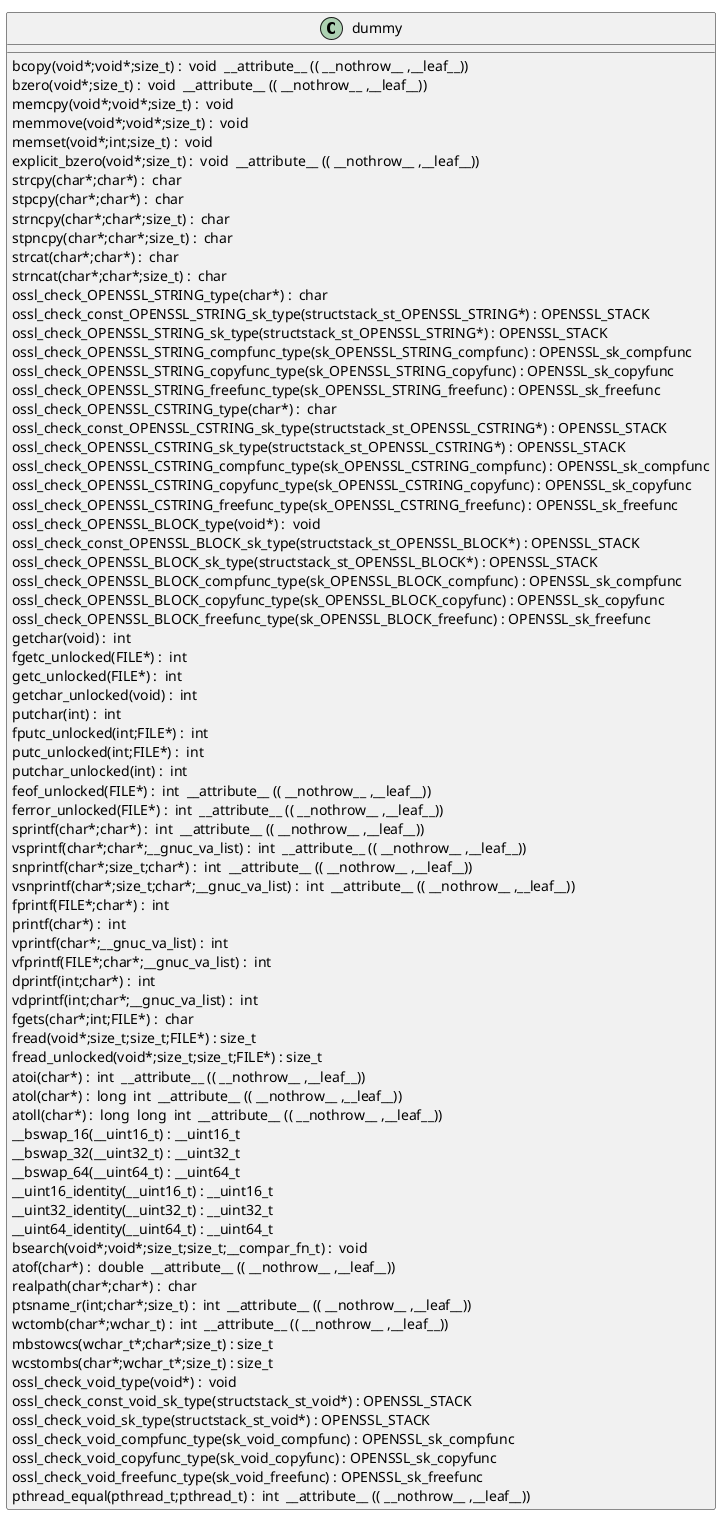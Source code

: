 @startuml
!pragma layout smetana
class dummy {
bcopy(void*;void*;size_t) :  void  __attribute__ (( __nothrow__ ,__leaf__)) [[[./../.././qc/crypto/params_dup.c.html#298]]]
bzero(void*;size_t) :  void  __attribute__ (( __nothrow__ ,__leaf__)) [[[./../.././qc/crypto/params_dup.c.html#305]]]
memcpy(void*;void*;size_t) :  void  [[[./../.././qc/crypto/params_dup.c.html#346]]]
memmove(void*;void*;size_t) :  void  [[[./../.././qc/crypto/params_dup.c.html#354]]]
memset(void*;int;size_t) :  void  [[[./../.././qc/crypto/params_dup.c.html#361]]]
explicit_bzero(void*;size_t) :  void  __attribute__ (( __nothrow__ ,__leaf__)) [[[./../.././qc/crypto/params_dup.c.html#374]]]
strcpy(char*;char*) :  char  [[[./../.././qc/crypto/params_dup.c.html#381]]]
stpcpy(char*;char*) :  char  [[[./../.././qc/crypto/params_dup.c.html#388]]]
strncpy(char*;char*;size_t) :  char  [[[./../.././qc/crypto/params_dup.c.html#396]]]
stpncpy(char*;char*;size_t) :  char  [[[./../.././qc/crypto/params_dup.c.html#406]]]
strcat(char*;char*) :  char  [[[./../.././qc/crypto/params_dup.c.html#413]]]
strncat(char*;char*;size_t) :  char  [[[./../.././qc/crypto/params_dup.c.html#420]]]
ossl_check_OPENSSL_STRING_type(char*) :  char  [[[./../.././qc/crypto/params_dup.c.html#836]]]
ossl_check_const_OPENSSL_STRING_sk_type(structstack_st_OPENSSL_STRING*) : OPENSSL_STACK [[[./../.././qc/crypto/params_dup.c.html#836]]]
ossl_check_OPENSSL_STRING_sk_type(structstack_st_OPENSSL_STRING*) : OPENSSL_STACK [[[./../.././qc/crypto/params_dup.c.html#836]]]
ossl_check_OPENSSL_STRING_compfunc_type(sk_OPENSSL_STRING_compfunc) : OPENSSL_sk_compfunc [[[./../.././qc/crypto/params_dup.c.html#836]]]
ossl_check_OPENSSL_STRING_copyfunc_type(sk_OPENSSL_STRING_copyfunc) : OPENSSL_sk_copyfunc [[[./../.././qc/crypto/params_dup.c.html#836]]]
ossl_check_OPENSSL_STRING_freefunc_type(sk_OPENSSL_STRING_freefunc) : OPENSSL_sk_freefunc [[[./../.././qc/crypto/params_dup.c.html#836]]]
ossl_check_OPENSSL_CSTRING_type(char*) :  char  [[[./../.././qc/crypto/params_dup.c.html#838]]]
ossl_check_const_OPENSSL_CSTRING_sk_type(structstack_st_OPENSSL_CSTRING*) : OPENSSL_STACK [[[./../.././qc/crypto/params_dup.c.html#838]]]
ossl_check_OPENSSL_CSTRING_sk_type(structstack_st_OPENSSL_CSTRING*) : OPENSSL_STACK [[[./../.././qc/crypto/params_dup.c.html#838]]]
ossl_check_OPENSSL_CSTRING_compfunc_type(sk_OPENSSL_CSTRING_compfunc) : OPENSSL_sk_compfunc [[[./../.././qc/crypto/params_dup.c.html#838]]]
ossl_check_OPENSSL_CSTRING_copyfunc_type(sk_OPENSSL_CSTRING_copyfunc) : OPENSSL_sk_copyfunc [[[./../.././qc/crypto/params_dup.c.html#838]]]
ossl_check_OPENSSL_CSTRING_freefunc_type(sk_OPENSSL_CSTRING_freefunc) : OPENSSL_sk_freefunc [[[./../.././qc/crypto/params_dup.c.html#838]]]
ossl_check_OPENSSL_BLOCK_type(void*) :  void  [[[./../.././qc/crypto/params_dup.c.html#841]]]
ossl_check_const_OPENSSL_BLOCK_sk_type(structstack_st_OPENSSL_BLOCK*) : OPENSSL_STACK [[[./../.././qc/crypto/params_dup.c.html#841]]]
ossl_check_OPENSSL_BLOCK_sk_type(structstack_st_OPENSSL_BLOCK*) : OPENSSL_STACK [[[./../.././qc/crypto/params_dup.c.html#841]]]
ossl_check_OPENSSL_BLOCK_compfunc_type(sk_OPENSSL_BLOCK_compfunc) : OPENSSL_sk_compfunc [[[./../.././qc/crypto/params_dup.c.html#841]]]
ossl_check_OPENSSL_BLOCK_copyfunc_type(sk_OPENSSL_BLOCK_copyfunc) : OPENSSL_sk_copyfunc [[[./../.././qc/crypto/params_dup.c.html#841]]]
ossl_check_OPENSSL_BLOCK_freefunc_type(sk_OPENSSL_BLOCK_freefunc) : OPENSSL_sk_freefunc [[[./../.././qc/crypto/params_dup.c.html#841]]]
getchar(void) :  int  [[[./../.././qc/crypto/params_dup.c.html#1674]]]
fgetc_unlocked(FILE*) :  int  [[[./../.././qc/crypto/params_dup.c.html#1683]]]
getc_unlocked(FILE*) :  int  [[[./../.././qc/crypto/params_dup.c.html#1693]]]
getchar_unlocked(void) :  int  [[[./../.././qc/crypto/params_dup.c.html#1700]]]
putchar(int) :  int  [[[./../.././qc/crypto/params_dup.c.html#1709]]]
fputc_unlocked(int;FILE*) :  int  [[[./../.././qc/crypto/params_dup.c.html#1718]]]
putc_unlocked(int;FILE*) :  int  [[[./../.././qc/crypto/params_dup.c.html#1728]]]
putchar_unlocked(int) :  int  [[[./../.././qc/crypto/params_dup.c.html#1735]]]
feof_unlocked(FILE*) :  int  __attribute__ (( __nothrow__ ,__leaf__)) [[[./../.././qc/crypto/params_dup.c.html#1741]]]
ferror_unlocked(FILE*) :  int  __attribute__ (( __nothrow__ ,__leaf__)) [[[./../.././qc/crypto/params_dup.c.html#1748]]]
sprintf(char*;char*) :  int  __attribute__ (( __nothrow__ ,__leaf__)) [[[./../.././qc/crypto/params_dup.c.html#1767]]]
vsprintf(char*;char*;__gnuc_va_list) :  int  __attribute__ (( __nothrow__ ,__leaf__)) [[[./../.././qc/crypto/params_dup.c.html#1780]]]
snprintf(char*;size_t;char*) :  int  __attribute__ (( __nothrow__ ,__leaf__)) [[[./../.././qc/crypto/params_dup.c.html#1799]]]
vsnprintf(char*;size_t;char*;__gnuc_va_list) :  int  __attribute__ (( __nothrow__ ,__leaf__)) [[[./../.././qc/crypto/params_dup.c.html#1813]]]
fprintf(FILE*;char*) :  int  [[[./../.././qc/crypto/params_dup.c.html#1834]]]
printf(char*) :  int  [[[./../.././qc/crypto/params_dup.c.html#1841]]]
vprintf(char*;__gnuc_va_list) :  int  [[[./../.././qc/crypto/params_dup.c.html#1853]]]
vfprintf(FILE*;char*;__gnuc_va_list) :  int  [[[./../.././qc/crypto/params_dup.c.html#1863]]]
dprintf(int;char*) :  int  [[[./../.././qc/crypto/params_dup.c.html#1878]]]
vdprintf(int;char*;__gnuc_va_list) :  int  [[[./../.././qc/crypto/params_dup.c.html#1889]]]
fgets(char*;int;FILE*) :  char  [[[./../.././qc/crypto/params_dup.c.html#1908]]]
fread(void*;size_t;size_t;FILE*) : size_t [[[./../.././qc/crypto/params_dup.c.html#1934]]]
fread_unlocked(void*;size_t;size_t;FILE*) : size_t [[[./../.././qc/crypto/params_dup.c.html#1961]]]
atoi(char*) :  int  __attribute__ (( __nothrow__ ,__leaf__)) [[[./../.././qc/crypto/params_dup.c.html#2132]]]
atol(char*) :  long  int  __attribute__ (( __nothrow__ ,__leaf__)) [[[./../.././qc/crypto/params_dup.c.html#2137]]]
atoll(char*) :  long  long  int  __attribute__ (( __nothrow__ ,__leaf__)) [[[./../.././qc/crypto/params_dup.c.html#2144]]]
__bswap_16(__uint16_t) : __uint16_t [[[./../.././qc/crypto/params_dup.c.html#2291]]]
__bswap_32(__uint32_t) : __uint32_t [[[./../.././qc/crypto/params_dup.c.html#2306]]]
__bswap_64(__uint64_t) : __uint64_t [[[./../.././qc/crypto/params_dup.c.html#2316]]]
__uint16_identity(__uint16_t) : __uint16_t [[[./../.././qc/crypto/params_dup.c.html#2328]]]
__uint32_identity(__uint32_t) : __uint32_t [[[./../.././qc/crypto/params_dup.c.html#2334]]]
__uint64_identity(__uint64_t) : __uint64_t [[[./../.././qc/crypto/params_dup.c.html#2340]]]
bsearch(void*;void*;size_t;size_t;__compar_fn_t) :  void  [[[./../.././qc/crypto/params_dup.c.html#3008]]]
atof(char*) :  double  __attribute__ (( __nothrow__ ,__leaf__)) [[[./../.././qc/crypto/params_dup.c.html#1]]]
realpath(char*;char*) :  char  [[[./../.././qc/crypto/params_dup.c.html#1]]]
ptsname_r(int;char*;size_t) :  int  __attribute__ (( __nothrow__ ,__leaf__)) [[[./../.././qc/crypto/params_dup.c.html#1]]]
wctomb(char*;wchar_t) :  int  __attribute__ (( __nothrow__ ,__leaf__)) [[[./../.././qc/crypto/params_dup.c.html#1]]]
mbstowcs(wchar_t*;char*;size_t) : size_t [[[./../.././qc/crypto/params_dup.c.html#1]]]
wcstombs(char*;wchar_t*;size_t) : size_t [[[./../.././qc/crypto/params_dup.c.html#1]]]
ossl_check_void_type(void*) :  void  [[[./../.././qc/crypto/params_dup.c.html#1]]]
ossl_check_const_void_sk_type(structstack_st_void*) : OPENSSL_STACK [[[./../.././qc/crypto/params_dup.c.html#1]]]
ossl_check_void_sk_type(structstack_st_void*) : OPENSSL_STACK [[[./../.././qc/crypto/params_dup.c.html#1]]]
ossl_check_void_compfunc_type(sk_void_compfunc) : OPENSSL_sk_compfunc [[[./../.././qc/crypto/params_dup.c.html#1]]]
ossl_check_void_copyfunc_type(sk_void_copyfunc) : OPENSSL_sk_copyfunc [[[./../.././qc/crypto/params_dup.c.html#1]]]
ossl_check_void_freefunc_type(sk_void_freefunc) : OPENSSL_sk_freefunc [[[./../.././qc/crypto/params_dup.c.html#1]]]
pthread_equal(pthread_t;pthread_t) :  int  __attribute__ (( __nothrow__ ,__leaf__)) [[[./../.././qc/crypto/params_dup.c.html#1]]]
} 
@enduml
